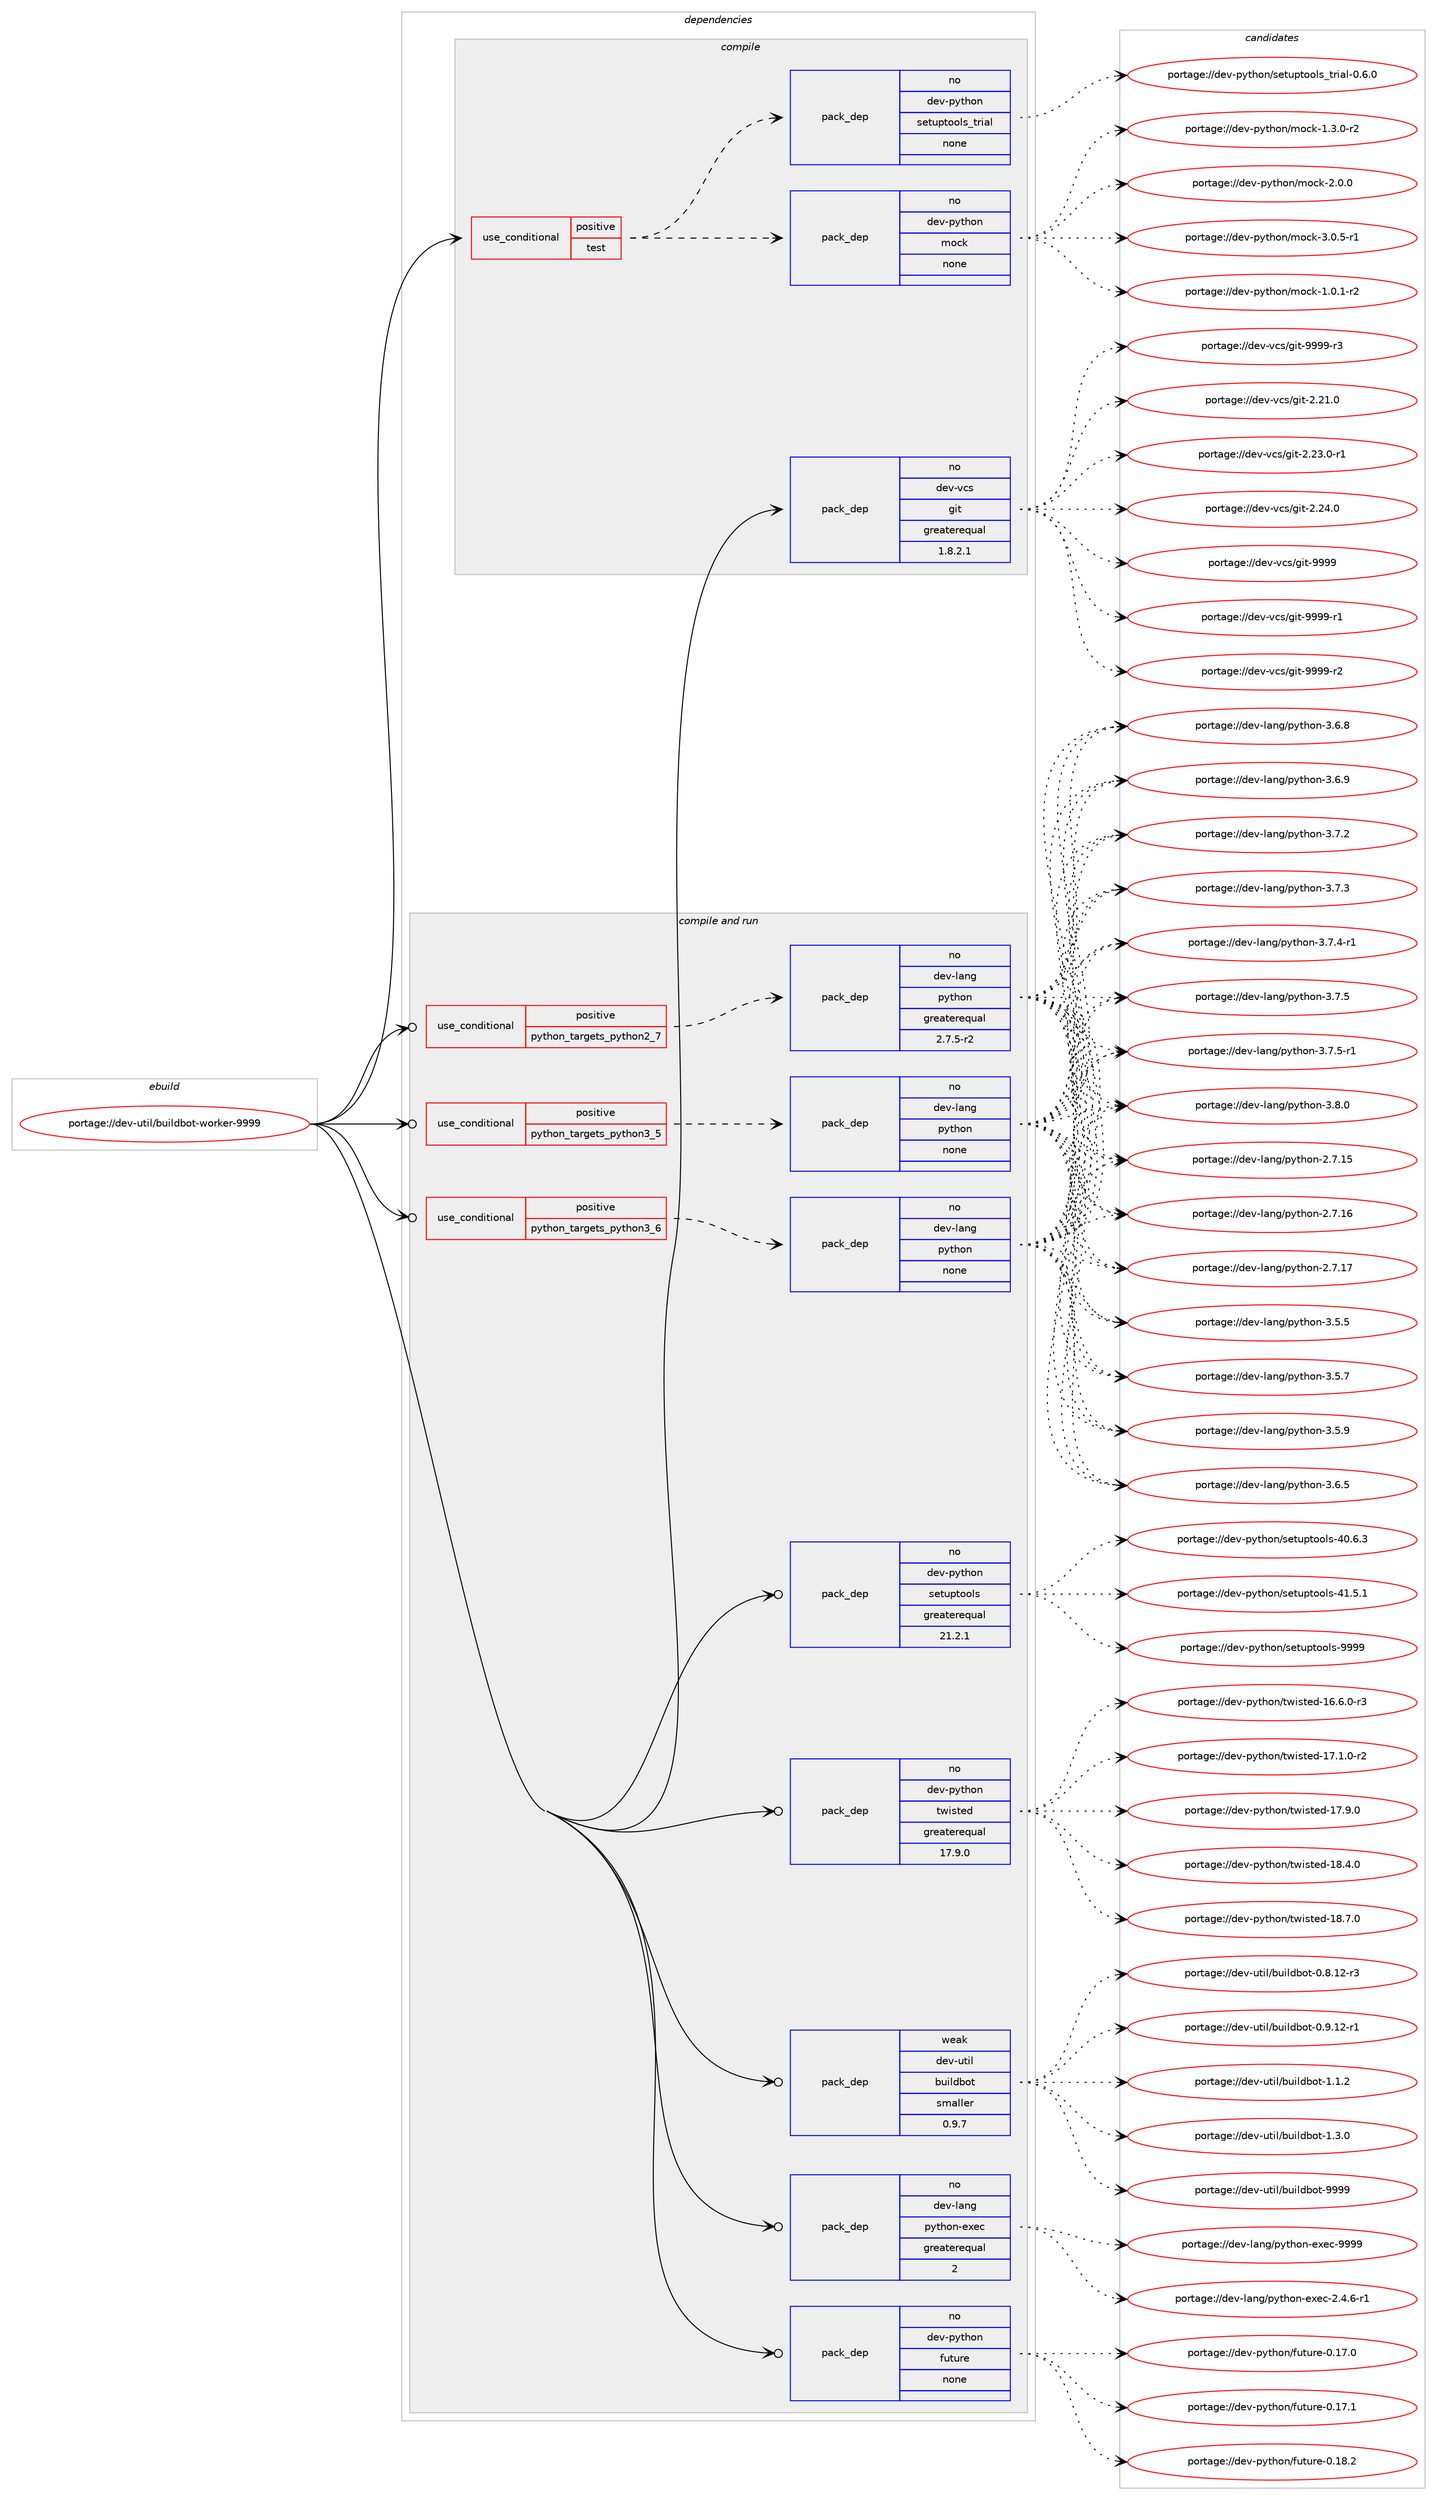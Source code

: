 digraph prolog {

# *************
# Graph options
# *************

newrank=true;
concentrate=true;
compound=true;
graph [rankdir=LR,fontname=Helvetica,fontsize=10,ranksep=1.5];#, ranksep=2.5, nodesep=0.2];
edge  [arrowhead=vee];
node  [fontname=Helvetica,fontsize=10];

# **********
# The ebuild
# **********

subgraph cluster_leftcol {
color=gray;
rank=same;
label=<<i>ebuild</i>>;
id [label="portage://dev-util/buildbot-worker-9999", color=red, width=4, href="../dev-util/buildbot-worker-9999.svg"];
}

# ****************
# The dependencies
# ****************

subgraph cluster_midcol {
color=gray;
label=<<i>dependencies</i>>;
subgraph cluster_compile {
fillcolor="#eeeeee";
style=filled;
label=<<i>compile</i>>;
subgraph cond70496 {
dependency259603 [label=<<TABLE BORDER="0" CELLBORDER="1" CELLSPACING="0" CELLPADDING="4"><TR><TD ROWSPAN="3" CELLPADDING="10">use_conditional</TD></TR><TR><TD>positive</TD></TR><TR><TD>test</TD></TR></TABLE>>, shape=none, color=red];
subgraph pack185486 {
dependency259604 [label=<<TABLE BORDER="0" CELLBORDER="1" CELLSPACING="0" CELLPADDING="4" WIDTH="220"><TR><TD ROWSPAN="6" CELLPADDING="30">pack_dep</TD></TR><TR><TD WIDTH="110">no</TD></TR><TR><TD>dev-python</TD></TR><TR><TD>mock</TD></TR><TR><TD>none</TD></TR><TR><TD></TD></TR></TABLE>>, shape=none, color=blue];
}
dependency259603:e -> dependency259604:w [weight=20,style="dashed",arrowhead="vee"];
subgraph pack185487 {
dependency259605 [label=<<TABLE BORDER="0" CELLBORDER="1" CELLSPACING="0" CELLPADDING="4" WIDTH="220"><TR><TD ROWSPAN="6" CELLPADDING="30">pack_dep</TD></TR><TR><TD WIDTH="110">no</TD></TR><TR><TD>dev-python</TD></TR><TR><TD>setuptools_trial</TD></TR><TR><TD>none</TD></TR><TR><TD></TD></TR></TABLE>>, shape=none, color=blue];
}
dependency259603:e -> dependency259605:w [weight=20,style="dashed",arrowhead="vee"];
}
id:e -> dependency259603:w [weight=20,style="solid",arrowhead="vee"];
subgraph pack185488 {
dependency259606 [label=<<TABLE BORDER="0" CELLBORDER="1" CELLSPACING="0" CELLPADDING="4" WIDTH="220"><TR><TD ROWSPAN="6" CELLPADDING="30">pack_dep</TD></TR><TR><TD WIDTH="110">no</TD></TR><TR><TD>dev-vcs</TD></TR><TR><TD>git</TD></TR><TR><TD>greaterequal</TD></TR><TR><TD>1.8.2.1</TD></TR></TABLE>>, shape=none, color=blue];
}
id:e -> dependency259606:w [weight=20,style="solid",arrowhead="vee"];
}
subgraph cluster_compileandrun {
fillcolor="#eeeeee";
style=filled;
label=<<i>compile and run</i>>;
subgraph cond70497 {
dependency259607 [label=<<TABLE BORDER="0" CELLBORDER="1" CELLSPACING="0" CELLPADDING="4"><TR><TD ROWSPAN="3" CELLPADDING="10">use_conditional</TD></TR><TR><TD>positive</TD></TR><TR><TD>python_targets_python2_7</TD></TR></TABLE>>, shape=none, color=red];
subgraph pack185489 {
dependency259608 [label=<<TABLE BORDER="0" CELLBORDER="1" CELLSPACING="0" CELLPADDING="4" WIDTH="220"><TR><TD ROWSPAN="6" CELLPADDING="30">pack_dep</TD></TR><TR><TD WIDTH="110">no</TD></TR><TR><TD>dev-lang</TD></TR><TR><TD>python</TD></TR><TR><TD>greaterequal</TD></TR><TR><TD>2.7.5-r2</TD></TR></TABLE>>, shape=none, color=blue];
}
dependency259607:e -> dependency259608:w [weight=20,style="dashed",arrowhead="vee"];
}
id:e -> dependency259607:w [weight=20,style="solid",arrowhead="odotvee"];
subgraph cond70498 {
dependency259609 [label=<<TABLE BORDER="0" CELLBORDER="1" CELLSPACING="0" CELLPADDING="4"><TR><TD ROWSPAN="3" CELLPADDING="10">use_conditional</TD></TR><TR><TD>positive</TD></TR><TR><TD>python_targets_python3_5</TD></TR></TABLE>>, shape=none, color=red];
subgraph pack185490 {
dependency259610 [label=<<TABLE BORDER="0" CELLBORDER="1" CELLSPACING="0" CELLPADDING="4" WIDTH="220"><TR><TD ROWSPAN="6" CELLPADDING="30">pack_dep</TD></TR><TR><TD WIDTH="110">no</TD></TR><TR><TD>dev-lang</TD></TR><TR><TD>python</TD></TR><TR><TD>none</TD></TR><TR><TD></TD></TR></TABLE>>, shape=none, color=blue];
}
dependency259609:e -> dependency259610:w [weight=20,style="dashed",arrowhead="vee"];
}
id:e -> dependency259609:w [weight=20,style="solid",arrowhead="odotvee"];
subgraph cond70499 {
dependency259611 [label=<<TABLE BORDER="0" CELLBORDER="1" CELLSPACING="0" CELLPADDING="4"><TR><TD ROWSPAN="3" CELLPADDING="10">use_conditional</TD></TR><TR><TD>positive</TD></TR><TR><TD>python_targets_python3_6</TD></TR></TABLE>>, shape=none, color=red];
subgraph pack185491 {
dependency259612 [label=<<TABLE BORDER="0" CELLBORDER="1" CELLSPACING="0" CELLPADDING="4" WIDTH="220"><TR><TD ROWSPAN="6" CELLPADDING="30">pack_dep</TD></TR><TR><TD WIDTH="110">no</TD></TR><TR><TD>dev-lang</TD></TR><TR><TD>python</TD></TR><TR><TD>none</TD></TR><TR><TD></TD></TR></TABLE>>, shape=none, color=blue];
}
dependency259611:e -> dependency259612:w [weight=20,style="dashed",arrowhead="vee"];
}
id:e -> dependency259611:w [weight=20,style="solid",arrowhead="odotvee"];
subgraph pack185492 {
dependency259613 [label=<<TABLE BORDER="0" CELLBORDER="1" CELLSPACING="0" CELLPADDING="4" WIDTH="220"><TR><TD ROWSPAN="6" CELLPADDING="30">pack_dep</TD></TR><TR><TD WIDTH="110">no</TD></TR><TR><TD>dev-lang</TD></TR><TR><TD>python-exec</TD></TR><TR><TD>greaterequal</TD></TR><TR><TD>2</TD></TR></TABLE>>, shape=none, color=blue];
}
id:e -> dependency259613:w [weight=20,style="solid",arrowhead="odotvee"];
subgraph pack185493 {
dependency259614 [label=<<TABLE BORDER="0" CELLBORDER="1" CELLSPACING="0" CELLPADDING="4" WIDTH="220"><TR><TD ROWSPAN="6" CELLPADDING="30">pack_dep</TD></TR><TR><TD WIDTH="110">no</TD></TR><TR><TD>dev-python</TD></TR><TR><TD>future</TD></TR><TR><TD>none</TD></TR><TR><TD></TD></TR></TABLE>>, shape=none, color=blue];
}
id:e -> dependency259614:w [weight=20,style="solid",arrowhead="odotvee"];
subgraph pack185494 {
dependency259615 [label=<<TABLE BORDER="0" CELLBORDER="1" CELLSPACING="0" CELLPADDING="4" WIDTH="220"><TR><TD ROWSPAN="6" CELLPADDING="30">pack_dep</TD></TR><TR><TD WIDTH="110">no</TD></TR><TR><TD>dev-python</TD></TR><TR><TD>setuptools</TD></TR><TR><TD>greaterequal</TD></TR><TR><TD>21.2.1</TD></TR></TABLE>>, shape=none, color=blue];
}
id:e -> dependency259615:w [weight=20,style="solid",arrowhead="odotvee"];
subgraph pack185495 {
dependency259616 [label=<<TABLE BORDER="0" CELLBORDER="1" CELLSPACING="0" CELLPADDING="4" WIDTH="220"><TR><TD ROWSPAN="6" CELLPADDING="30">pack_dep</TD></TR><TR><TD WIDTH="110">no</TD></TR><TR><TD>dev-python</TD></TR><TR><TD>twisted</TD></TR><TR><TD>greaterequal</TD></TR><TR><TD>17.9.0</TD></TR></TABLE>>, shape=none, color=blue];
}
id:e -> dependency259616:w [weight=20,style="solid",arrowhead="odotvee"];
subgraph pack185496 {
dependency259617 [label=<<TABLE BORDER="0" CELLBORDER="1" CELLSPACING="0" CELLPADDING="4" WIDTH="220"><TR><TD ROWSPAN="6" CELLPADDING="30">pack_dep</TD></TR><TR><TD WIDTH="110">weak</TD></TR><TR><TD>dev-util</TD></TR><TR><TD>buildbot</TD></TR><TR><TD>smaller</TD></TR><TR><TD>0.9.7</TD></TR></TABLE>>, shape=none, color=blue];
}
id:e -> dependency259617:w [weight=20,style="solid",arrowhead="odotvee"];
}
subgraph cluster_run {
fillcolor="#eeeeee";
style=filled;
label=<<i>run</i>>;
}
}

# **************
# The candidates
# **************

subgraph cluster_choices {
rank=same;
color=gray;
label=<<i>candidates</i>>;

subgraph choice185486 {
color=black;
nodesep=1;
choiceportage1001011184511212111610411111047109111991074549464846494511450 [label="portage://dev-python/mock-1.0.1-r2", color=red, width=4,href="../dev-python/mock-1.0.1-r2.svg"];
choiceportage1001011184511212111610411111047109111991074549465146484511450 [label="portage://dev-python/mock-1.3.0-r2", color=red, width=4,href="../dev-python/mock-1.3.0-r2.svg"];
choiceportage100101118451121211161041111104710911199107455046484648 [label="portage://dev-python/mock-2.0.0", color=red, width=4,href="../dev-python/mock-2.0.0.svg"];
choiceportage1001011184511212111610411111047109111991074551464846534511449 [label="portage://dev-python/mock-3.0.5-r1", color=red, width=4,href="../dev-python/mock-3.0.5-r1.svg"];
dependency259604:e -> choiceportage1001011184511212111610411111047109111991074549464846494511450:w [style=dotted,weight="100"];
dependency259604:e -> choiceportage1001011184511212111610411111047109111991074549465146484511450:w [style=dotted,weight="100"];
dependency259604:e -> choiceportage100101118451121211161041111104710911199107455046484648:w [style=dotted,weight="100"];
dependency259604:e -> choiceportage1001011184511212111610411111047109111991074551464846534511449:w [style=dotted,weight="100"];
}
subgraph choice185487 {
color=black;
nodesep=1;
choiceportage10010111845112121116104111110471151011161171121161111111081159511611410597108454846544648 [label="portage://dev-python/setuptools_trial-0.6.0", color=red, width=4,href="../dev-python/setuptools_trial-0.6.0.svg"];
dependency259605:e -> choiceportage10010111845112121116104111110471151011161171121161111111081159511611410597108454846544648:w [style=dotted,weight="100"];
}
subgraph choice185488 {
color=black;
nodesep=1;
choiceportage10010111845118991154710310511645504650494648 [label="portage://dev-vcs/git-2.21.0", color=red, width=4,href="../dev-vcs/git-2.21.0.svg"];
choiceportage100101118451189911547103105116455046505146484511449 [label="portage://dev-vcs/git-2.23.0-r1", color=red, width=4,href="../dev-vcs/git-2.23.0-r1.svg"];
choiceportage10010111845118991154710310511645504650524648 [label="portage://dev-vcs/git-2.24.0", color=red, width=4,href="../dev-vcs/git-2.24.0.svg"];
choiceportage1001011184511899115471031051164557575757 [label="portage://dev-vcs/git-9999", color=red, width=4,href="../dev-vcs/git-9999.svg"];
choiceportage10010111845118991154710310511645575757574511449 [label="portage://dev-vcs/git-9999-r1", color=red, width=4,href="../dev-vcs/git-9999-r1.svg"];
choiceportage10010111845118991154710310511645575757574511450 [label="portage://dev-vcs/git-9999-r2", color=red, width=4,href="../dev-vcs/git-9999-r2.svg"];
choiceportage10010111845118991154710310511645575757574511451 [label="portage://dev-vcs/git-9999-r3", color=red, width=4,href="../dev-vcs/git-9999-r3.svg"];
dependency259606:e -> choiceportage10010111845118991154710310511645504650494648:w [style=dotted,weight="100"];
dependency259606:e -> choiceportage100101118451189911547103105116455046505146484511449:w [style=dotted,weight="100"];
dependency259606:e -> choiceportage10010111845118991154710310511645504650524648:w [style=dotted,weight="100"];
dependency259606:e -> choiceportage1001011184511899115471031051164557575757:w [style=dotted,weight="100"];
dependency259606:e -> choiceportage10010111845118991154710310511645575757574511449:w [style=dotted,weight="100"];
dependency259606:e -> choiceportage10010111845118991154710310511645575757574511450:w [style=dotted,weight="100"];
dependency259606:e -> choiceportage10010111845118991154710310511645575757574511451:w [style=dotted,weight="100"];
}
subgraph choice185489 {
color=black;
nodesep=1;
choiceportage10010111845108971101034711212111610411111045504655464953 [label="portage://dev-lang/python-2.7.15", color=red, width=4,href="../dev-lang/python-2.7.15.svg"];
choiceportage10010111845108971101034711212111610411111045504655464954 [label="portage://dev-lang/python-2.7.16", color=red, width=4,href="../dev-lang/python-2.7.16.svg"];
choiceportage10010111845108971101034711212111610411111045504655464955 [label="portage://dev-lang/python-2.7.17", color=red, width=4,href="../dev-lang/python-2.7.17.svg"];
choiceportage100101118451089711010347112121116104111110455146534653 [label="portage://dev-lang/python-3.5.5", color=red, width=4,href="../dev-lang/python-3.5.5.svg"];
choiceportage100101118451089711010347112121116104111110455146534655 [label="portage://dev-lang/python-3.5.7", color=red, width=4,href="../dev-lang/python-3.5.7.svg"];
choiceportage100101118451089711010347112121116104111110455146534657 [label="portage://dev-lang/python-3.5.9", color=red, width=4,href="../dev-lang/python-3.5.9.svg"];
choiceportage100101118451089711010347112121116104111110455146544653 [label="portage://dev-lang/python-3.6.5", color=red, width=4,href="../dev-lang/python-3.6.5.svg"];
choiceportage100101118451089711010347112121116104111110455146544656 [label="portage://dev-lang/python-3.6.8", color=red, width=4,href="../dev-lang/python-3.6.8.svg"];
choiceportage100101118451089711010347112121116104111110455146544657 [label="portage://dev-lang/python-3.6.9", color=red, width=4,href="../dev-lang/python-3.6.9.svg"];
choiceportage100101118451089711010347112121116104111110455146554650 [label="portage://dev-lang/python-3.7.2", color=red, width=4,href="../dev-lang/python-3.7.2.svg"];
choiceportage100101118451089711010347112121116104111110455146554651 [label="portage://dev-lang/python-3.7.3", color=red, width=4,href="../dev-lang/python-3.7.3.svg"];
choiceportage1001011184510897110103471121211161041111104551465546524511449 [label="portage://dev-lang/python-3.7.4-r1", color=red, width=4,href="../dev-lang/python-3.7.4-r1.svg"];
choiceportage100101118451089711010347112121116104111110455146554653 [label="portage://dev-lang/python-3.7.5", color=red, width=4,href="../dev-lang/python-3.7.5.svg"];
choiceportage1001011184510897110103471121211161041111104551465546534511449 [label="portage://dev-lang/python-3.7.5-r1", color=red, width=4,href="../dev-lang/python-3.7.5-r1.svg"];
choiceportage100101118451089711010347112121116104111110455146564648 [label="portage://dev-lang/python-3.8.0", color=red, width=4,href="../dev-lang/python-3.8.0.svg"];
dependency259608:e -> choiceportage10010111845108971101034711212111610411111045504655464953:w [style=dotted,weight="100"];
dependency259608:e -> choiceportage10010111845108971101034711212111610411111045504655464954:w [style=dotted,weight="100"];
dependency259608:e -> choiceportage10010111845108971101034711212111610411111045504655464955:w [style=dotted,weight="100"];
dependency259608:e -> choiceportage100101118451089711010347112121116104111110455146534653:w [style=dotted,weight="100"];
dependency259608:e -> choiceportage100101118451089711010347112121116104111110455146534655:w [style=dotted,weight="100"];
dependency259608:e -> choiceportage100101118451089711010347112121116104111110455146534657:w [style=dotted,weight="100"];
dependency259608:e -> choiceportage100101118451089711010347112121116104111110455146544653:w [style=dotted,weight="100"];
dependency259608:e -> choiceportage100101118451089711010347112121116104111110455146544656:w [style=dotted,weight="100"];
dependency259608:e -> choiceportage100101118451089711010347112121116104111110455146544657:w [style=dotted,weight="100"];
dependency259608:e -> choiceportage100101118451089711010347112121116104111110455146554650:w [style=dotted,weight="100"];
dependency259608:e -> choiceportage100101118451089711010347112121116104111110455146554651:w [style=dotted,weight="100"];
dependency259608:e -> choiceportage1001011184510897110103471121211161041111104551465546524511449:w [style=dotted,weight="100"];
dependency259608:e -> choiceportage100101118451089711010347112121116104111110455146554653:w [style=dotted,weight="100"];
dependency259608:e -> choiceportage1001011184510897110103471121211161041111104551465546534511449:w [style=dotted,weight="100"];
dependency259608:e -> choiceportage100101118451089711010347112121116104111110455146564648:w [style=dotted,weight="100"];
}
subgraph choice185490 {
color=black;
nodesep=1;
choiceportage10010111845108971101034711212111610411111045504655464953 [label="portage://dev-lang/python-2.7.15", color=red, width=4,href="../dev-lang/python-2.7.15.svg"];
choiceportage10010111845108971101034711212111610411111045504655464954 [label="portage://dev-lang/python-2.7.16", color=red, width=4,href="../dev-lang/python-2.7.16.svg"];
choiceportage10010111845108971101034711212111610411111045504655464955 [label="portage://dev-lang/python-2.7.17", color=red, width=4,href="../dev-lang/python-2.7.17.svg"];
choiceportage100101118451089711010347112121116104111110455146534653 [label="portage://dev-lang/python-3.5.5", color=red, width=4,href="../dev-lang/python-3.5.5.svg"];
choiceportage100101118451089711010347112121116104111110455146534655 [label="portage://dev-lang/python-3.5.7", color=red, width=4,href="../dev-lang/python-3.5.7.svg"];
choiceportage100101118451089711010347112121116104111110455146534657 [label="portage://dev-lang/python-3.5.9", color=red, width=4,href="../dev-lang/python-3.5.9.svg"];
choiceportage100101118451089711010347112121116104111110455146544653 [label="portage://dev-lang/python-3.6.5", color=red, width=4,href="../dev-lang/python-3.6.5.svg"];
choiceportage100101118451089711010347112121116104111110455146544656 [label="portage://dev-lang/python-3.6.8", color=red, width=4,href="../dev-lang/python-3.6.8.svg"];
choiceportage100101118451089711010347112121116104111110455146544657 [label="portage://dev-lang/python-3.6.9", color=red, width=4,href="../dev-lang/python-3.6.9.svg"];
choiceportage100101118451089711010347112121116104111110455146554650 [label="portage://dev-lang/python-3.7.2", color=red, width=4,href="../dev-lang/python-3.7.2.svg"];
choiceportage100101118451089711010347112121116104111110455146554651 [label="portage://dev-lang/python-3.7.3", color=red, width=4,href="../dev-lang/python-3.7.3.svg"];
choiceportage1001011184510897110103471121211161041111104551465546524511449 [label="portage://dev-lang/python-3.7.4-r1", color=red, width=4,href="../dev-lang/python-3.7.4-r1.svg"];
choiceportage100101118451089711010347112121116104111110455146554653 [label="portage://dev-lang/python-3.7.5", color=red, width=4,href="../dev-lang/python-3.7.5.svg"];
choiceportage1001011184510897110103471121211161041111104551465546534511449 [label="portage://dev-lang/python-3.7.5-r1", color=red, width=4,href="../dev-lang/python-3.7.5-r1.svg"];
choiceportage100101118451089711010347112121116104111110455146564648 [label="portage://dev-lang/python-3.8.0", color=red, width=4,href="../dev-lang/python-3.8.0.svg"];
dependency259610:e -> choiceportage10010111845108971101034711212111610411111045504655464953:w [style=dotted,weight="100"];
dependency259610:e -> choiceportage10010111845108971101034711212111610411111045504655464954:w [style=dotted,weight="100"];
dependency259610:e -> choiceportage10010111845108971101034711212111610411111045504655464955:w [style=dotted,weight="100"];
dependency259610:e -> choiceportage100101118451089711010347112121116104111110455146534653:w [style=dotted,weight="100"];
dependency259610:e -> choiceportage100101118451089711010347112121116104111110455146534655:w [style=dotted,weight="100"];
dependency259610:e -> choiceportage100101118451089711010347112121116104111110455146534657:w [style=dotted,weight="100"];
dependency259610:e -> choiceportage100101118451089711010347112121116104111110455146544653:w [style=dotted,weight="100"];
dependency259610:e -> choiceportage100101118451089711010347112121116104111110455146544656:w [style=dotted,weight="100"];
dependency259610:e -> choiceportage100101118451089711010347112121116104111110455146544657:w [style=dotted,weight="100"];
dependency259610:e -> choiceportage100101118451089711010347112121116104111110455146554650:w [style=dotted,weight="100"];
dependency259610:e -> choiceportage100101118451089711010347112121116104111110455146554651:w [style=dotted,weight="100"];
dependency259610:e -> choiceportage1001011184510897110103471121211161041111104551465546524511449:w [style=dotted,weight="100"];
dependency259610:e -> choiceportage100101118451089711010347112121116104111110455146554653:w [style=dotted,weight="100"];
dependency259610:e -> choiceportage1001011184510897110103471121211161041111104551465546534511449:w [style=dotted,weight="100"];
dependency259610:e -> choiceportage100101118451089711010347112121116104111110455146564648:w [style=dotted,weight="100"];
}
subgraph choice185491 {
color=black;
nodesep=1;
choiceportage10010111845108971101034711212111610411111045504655464953 [label="portage://dev-lang/python-2.7.15", color=red, width=4,href="../dev-lang/python-2.7.15.svg"];
choiceportage10010111845108971101034711212111610411111045504655464954 [label="portage://dev-lang/python-2.7.16", color=red, width=4,href="../dev-lang/python-2.7.16.svg"];
choiceportage10010111845108971101034711212111610411111045504655464955 [label="portage://dev-lang/python-2.7.17", color=red, width=4,href="../dev-lang/python-2.7.17.svg"];
choiceportage100101118451089711010347112121116104111110455146534653 [label="portage://dev-lang/python-3.5.5", color=red, width=4,href="../dev-lang/python-3.5.5.svg"];
choiceportage100101118451089711010347112121116104111110455146534655 [label="portage://dev-lang/python-3.5.7", color=red, width=4,href="../dev-lang/python-3.5.7.svg"];
choiceportage100101118451089711010347112121116104111110455146534657 [label="portage://dev-lang/python-3.5.9", color=red, width=4,href="../dev-lang/python-3.5.9.svg"];
choiceportage100101118451089711010347112121116104111110455146544653 [label="portage://dev-lang/python-3.6.5", color=red, width=4,href="../dev-lang/python-3.6.5.svg"];
choiceportage100101118451089711010347112121116104111110455146544656 [label="portage://dev-lang/python-3.6.8", color=red, width=4,href="../dev-lang/python-3.6.8.svg"];
choiceportage100101118451089711010347112121116104111110455146544657 [label="portage://dev-lang/python-3.6.9", color=red, width=4,href="../dev-lang/python-3.6.9.svg"];
choiceportage100101118451089711010347112121116104111110455146554650 [label="portage://dev-lang/python-3.7.2", color=red, width=4,href="../dev-lang/python-3.7.2.svg"];
choiceportage100101118451089711010347112121116104111110455146554651 [label="portage://dev-lang/python-3.7.3", color=red, width=4,href="../dev-lang/python-3.7.3.svg"];
choiceportage1001011184510897110103471121211161041111104551465546524511449 [label="portage://dev-lang/python-3.7.4-r1", color=red, width=4,href="../dev-lang/python-3.7.4-r1.svg"];
choiceportage100101118451089711010347112121116104111110455146554653 [label="portage://dev-lang/python-3.7.5", color=red, width=4,href="../dev-lang/python-3.7.5.svg"];
choiceportage1001011184510897110103471121211161041111104551465546534511449 [label="portage://dev-lang/python-3.7.5-r1", color=red, width=4,href="../dev-lang/python-3.7.5-r1.svg"];
choiceportage100101118451089711010347112121116104111110455146564648 [label="portage://dev-lang/python-3.8.0", color=red, width=4,href="../dev-lang/python-3.8.0.svg"];
dependency259612:e -> choiceportage10010111845108971101034711212111610411111045504655464953:w [style=dotted,weight="100"];
dependency259612:e -> choiceportage10010111845108971101034711212111610411111045504655464954:w [style=dotted,weight="100"];
dependency259612:e -> choiceportage10010111845108971101034711212111610411111045504655464955:w [style=dotted,weight="100"];
dependency259612:e -> choiceportage100101118451089711010347112121116104111110455146534653:w [style=dotted,weight="100"];
dependency259612:e -> choiceportage100101118451089711010347112121116104111110455146534655:w [style=dotted,weight="100"];
dependency259612:e -> choiceportage100101118451089711010347112121116104111110455146534657:w [style=dotted,weight="100"];
dependency259612:e -> choiceportage100101118451089711010347112121116104111110455146544653:w [style=dotted,weight="100"];
dependency259612:e -> choiceportage100101118451089711010347112121116104111110455146544656:w [style=dotted,weight="100"];
dependency259612:e -> choiceportage100101118451089711010347112121116104111110455146544657:w [style=dotted,weight="100"];
dependency259612:e -> choiceportage100101118451089711010347112121116104111110455146554650:w [style=dotted,weight="100"];
dependency259612:e -> choiceportage100101118451089711010347112121116104111110455146554651:w [style=dotted,weight="100"];
dependency259612:e -> choiceportage1001011184510897110103471121211161041111104551465546524511449:w [style=dotted,weight="100"];
dependency259612:e -> choiceportage100101118451089711010347112121116104111110455146554653:w [style=dotted,weight="100"];
dependency259612:e -> choiceportage1001011184510897110103471121211161041111104551465546534511449:w [style=dotted,weight="100"];
dependency259612:e -> choiceportage100101118451089711010347112121116104111110455146564648:w [style=dotted,weight="100"];
}
subgraph choice185492 {
color=black;
nodesep=1;
choiceportage10010111845108971101034711212111610411111045101120101994550465246544511449 [label="portage://dev-lang/python-exec-2.4.6-r1", color=red, width=4,href="../dev-lang/python-exec-2.4.6-r1.svg"];
choiceportage10010111845108971101034711212111610411111045101120101994557575757 [label="portage://dev-lang/python-exec-9999", color=red, width=4,href="../dev-lang/python-exec-9999.svg"];
dependency259613:e -> choiceportage10010111845108971101034711212111610411111045101120101994550465246544511449:w [style=dotted,weight="100"];
dependency259613:e -> choiceportage10010111845108971101034711212111610411111045101120101994557575757:w [style=dotted,weight="100"];
}
subgraph choice185493 {
color=black;
nodesep=1;
choiceportage100101118451121211161041111104710211711611711410145484649554648 [label="portage://dev-python/future-0.17.0", color=red, width=4,href="../dev-python/future-0.17.0.svg"];
choiceportage100101118451121211161041111104710211711611711410145484649554649 [label="portage://dev-python/future-0.17.1", color=red, width=4,href="../dev-python/future-0.17.1.svg"];
choiceportage100101118451121211161041111104710211711611711410145484649564650 [label="portage://dev-python/future-0.18.2", color=red, width=4,href="../dev-python/future-0.18.2.svg"];
dependency259614:e -> choiceportage100101118451121211161041111104710211711611711410145484649554648:w [style=dotted,weight="100"];
dependency259614:e -> choiceportage100101118451121211161041111104710211711611711410145484649554649:w [style=dotted,weight="100"];
dependency259614:e -> choiceportage100101118451121211161041111104710211711611711410145484649564650:w [style=dotted,weight="100"];
}
subgraph choice185494 {
color=black;
nodesep=1;
choiceportage100101118451121211161041111104711510111611711211611111110811545524846544651 [label="portage://dev-python/setuptools-40.6.3", color=red, width=4,href="../dev-python/setuptools-40.6.3.svg"];
choiceportage100101118451121211161041111104711510111611711211611111110811545524946534649 [label="portage://dev-python/setuptools-41.5.1", color=red, width=4,href="../dev-python/setuptools-41.5.1.svg"];
choiceportage10010111845112121116104111110471151011161171121161111111081154557575757 [label="portage://dev-python/setuptools-9999", color=red, width=4,href="../dev-python/setuptools-9999.svg"];
dependency259615:e -> choiceportage100101118451121211161041111104711510111611711211611111110811545524846544651:w [style=dotted,weight="100"];
dependency259615:e -> choiceportage100101118451121211161041111104711510111611711211611111110811545524946534649:w [style=dotted,weight="100"];
dependency259615:e -> choiceportage10010111845112121116104111110471151011161171121161111111081154557575757:w [style=dotted,weight="100"];
}
subgraph choice185495 {
color=black;
nodesep=1;
choiceportage1001011184511212111610411111047116119105115116101100454954465446484511451 [label="portage://dev-python/twisted-16.6.0-r3", color=red, width=4,href="../dev-python/twisted-16.6.0-r3.svg"];
choiceportage1001011184511212111610411111047116119105115116101100454955464946484511450 [label="portage://dev-python/twisted-17.1.0-r2", color=red, width=4,href="../dev-python/twisted-17.1.0-r2.svg"];
choiceportage100101118451121211161041111104711611910511511610110045495546574648 [label="portage://dev-python/twisted-17.9.0", color=red, width=4,href="../dev-python/twisted-17.9.0.svg"];
choiceportage100101118451121211161041111104711611910511511610110045495646524648 [label="portage://dev-python/twisted-18.4.0", color=red, width=4,href="../dev-python/twisted-18.4.0.svg"];
choiceportage100101118451121211161041111104711611910511511610110045495646554648 [label="portage://dev-python/twisted-18.7.0", color=red, width=4,href="../dev-python/twisted-18.7.0.svg"];
dependency259616:e -> choiceportage1001011184511212111610411111047116119105115116101100454954465446484511451:w [style=dotted,weight="100"];
dependency259616:e -> choiceportage1001011184511212111610411111047116119105115116101100454955464946484511450:w [style=dotted,weight="100"];
dependency259616:e -> choiceportage100101118451121211161041111104711611910511511610110045495546574648:w [style=dotted,weight="100"];
dependency259616:e -> choiceportage100101118451121211161041111104711611910511511610110045495646524648:w [style=dotted,weight="100"];
dependency259616:e -> choiceportage100101118451121211161041111104711611910511511610110045495646554648:w [style=dotted,weight="100"];
}
subgraph choice185496 {
color=black;
nodesep=1;
choiceportage10010111845117116105108479811710510810098111116454846564649504511451 [label="portage://dev-util/buildbot-0.8.12-r3", color=red, width=4,href="../dev-util/buildbot-0.8.12-r3.svg"];
choiceportage10010111845117116105108479811710510810098111116454846574649504511449 [label="portage://dev-util/buildbot-0.9.12-r1", color=red, width=4,href="../dev-util/buildbot-0.9.12-r1.svg"];
choiceportage10010111845117116105108479811710510810098111116454946494650 [label="portage://dev-util/buildbot-1.1.2", color=red, width=4,href="../dev-util/buildbot-1.1.2.svg"];
choiceportage10010111845117116105108479811710510810098111116454946514648 [label="portage://dev-util/buildbot-1.3.0", color=red, width=4,href="../dev-util/buildbot-1.3.0.svg"];
choiceportage100101118451171161051084798117105108100981111164557575757 [label="portage://dev-util/buildbot-9999", color=red, width=4,href="../dev-util/buildbot-9999.svg"];
dependency259617:e -> choiceportage10010111845117116105108479811710510810098111116454846564649504511451:w [style=dotted,weight="100"];
dependency259617:e -> choiceportage10010111845117116105108479811710510810098111116454846574649504511449:w [style=dotted,weight="100"];
dependency259617:e -> choiceportage10010111845117116105108479811710510810098111116454946494650:w [style=dotted,weight="100"];
dependency259617:e -> choiceportage10010111845117116105108479811710510810098111116454946514648:w [style=dotted,weight="100"];
dependency259617:e -> choiceportage100101118451171161051084798117105108100981111164557575757:w [style=dotted,weight="100"];
}
}

}
